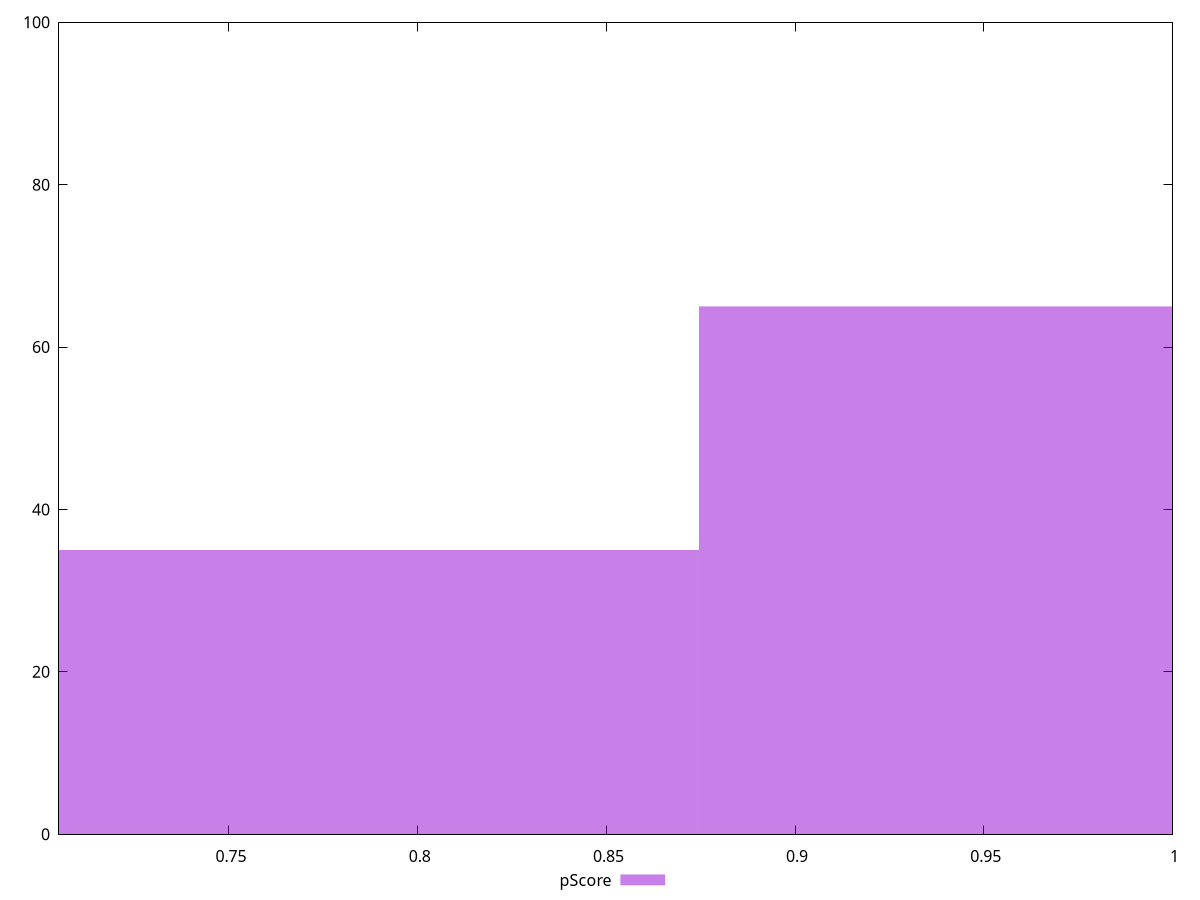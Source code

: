 reset

$pScore <<EOF
0.9716950011711338 65
0.777356000936907 35
EOF

set key outside below
set boxwidth 0.19433900023422676
set xrange [0.7049622769687446:0.9999996256144436]
set yrange [0:100]
set trange [0:100]
set style fill transparent solid 0.5 noborder
set terminal svg size 640, 490 enhanced background rgb 'white'
set output "reports/report_00028_2021-02-24T12-49-42.674Z/bootup-time/samples/card/pScore/histogram.svg"

plot $pScore title "pScore" with boxes

reset
